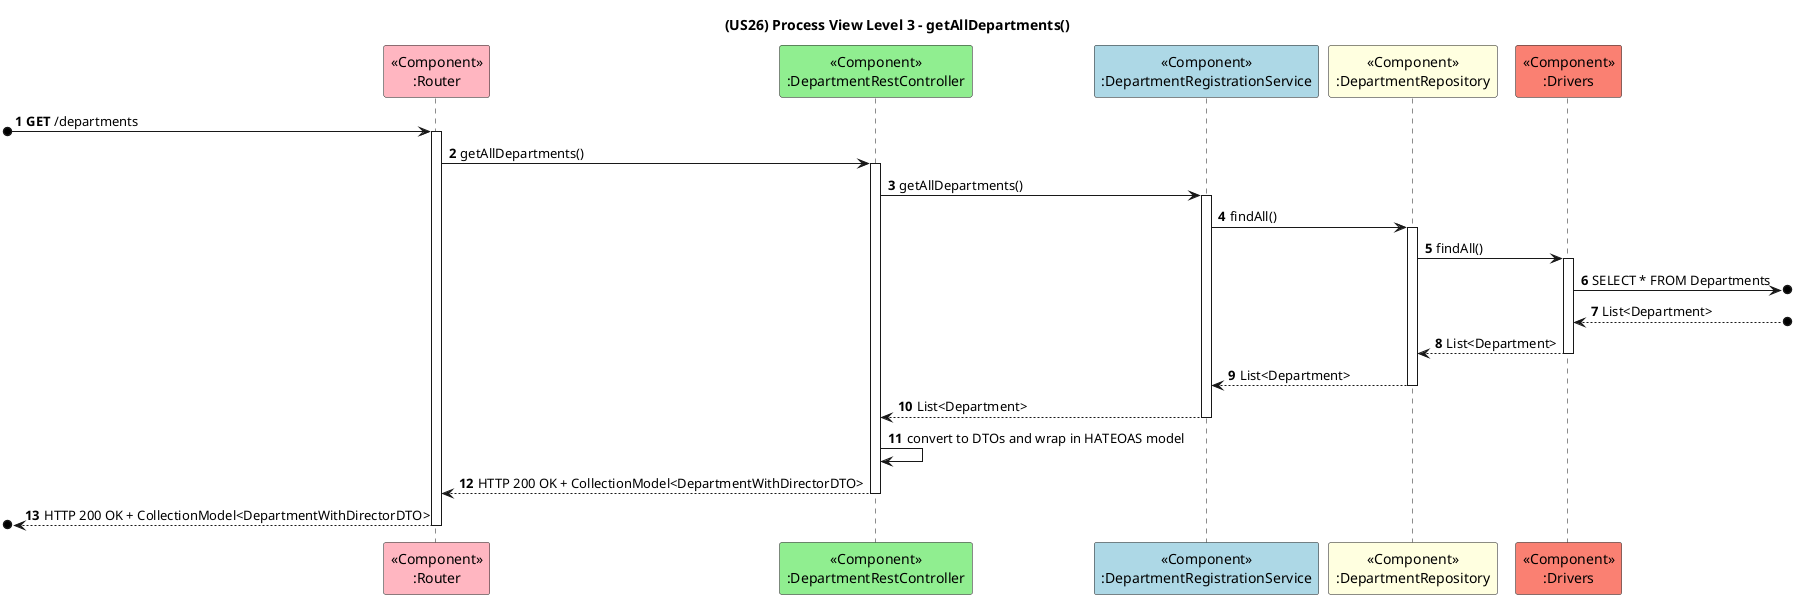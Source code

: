 @startuml
title (US26) Process View Level 3 - getAllDepartments()

autonumber

participant "<<Component>>\n:Router" as RT #lightpink
participant "<<Component>>\n:DepartmentRestController" as C #lightgreen
participant "<<Component>>\n:DepartmentRegistrationService" as S #lightblue
participant "<<Component>>\n:DepartmentRepository" as R #lightyellow
participant "<<Component>>\n:Drivers" as D #salmon

[o-> RT ++: **GET** /departments
RT -> C ++: getAllDepartments()
C -> S ++: getAllDepartments()
S -> R ++: findAll()
R -> D ++: findAll()
D ->o] : SELECT * FROM Departments
D <--o] : List<Department>
D --> R --: List<Department>
R --> S --: List<Department>
S --> C --: List<Department>
C -> C: convert to DTOs and wrap in HATEOAS model
C --> RT --: HTTP 200 OK + CollectionModel<DepartmentWithDirectorDTO>
[o<-- RT --: HTTP 200 OK + CollectionModel<DepartmentWithDirectorDTO>

@enduml
